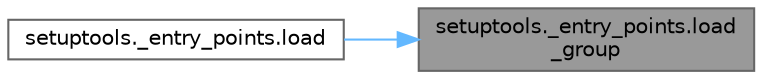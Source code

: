 digraph "setuptools._entry_points.load_group"
{
 // LATEX_PDF_SIZE
  bgcolor="transparent";
  edge [fontname=Helvetica,fontsize=10,labelfontname=Helvetica,labelfontsize=10];
  node [fontname=Helvetica,fontsize=10,shape=box,height=0.2,width=0.4];
  rankdir="RL";
  Node1 [id="Node000001",label="setuptools._entry_points.load\l_group",height=0.2,width=0.4,color="gray40", fillcolor="grey60", style="filled", fontcolor="black",tooltip=" "];
  Node1 -> Node2 [id="edge1_Node000001_Node000002",dir="back",color="steelblue1",style="solid",tooltip=" "];
  Node2 [id="Node000002",label="setuptools._entry_points.load",height=0.2,width=0.4,color="grey40", fillcolor="white", style="filled",URL="$namespacesetuptools_1_1__entry__points.html#a073edc287c6f54e5f916a5e4375db65d",tooltip=" "];
}
